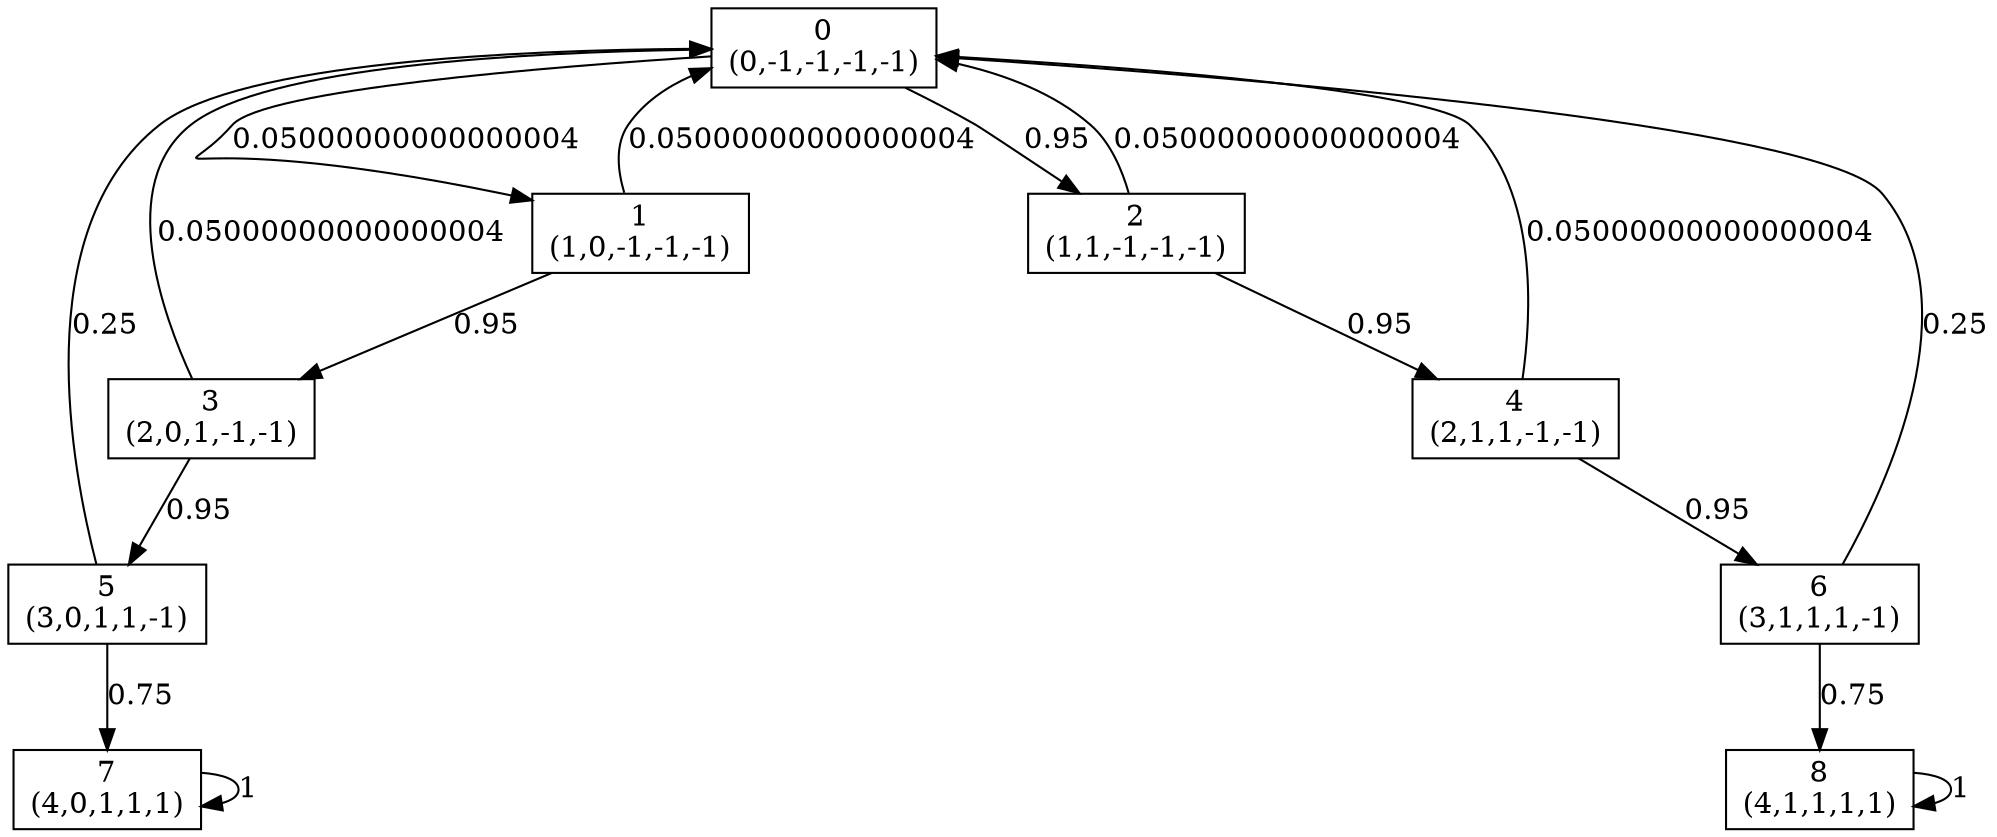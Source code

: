 digraph P {
node [shape=box];
0 -> 1 [ label="0.05000000000000004" ];
0 -> 2 [ label="0.95" ];
1 -> 0 [ label="0.05000000000000004" ];
1 -> 3 [ label="0.95" ];
2 -> 0 [ label="0.05000000000000004" ];
2 -> 4 [ label="0.95" ];
3 -> 0 [ label="0.05000000000000004" ];
3 -> 5 [ label="0.95" ];
4 -> 0 [ label="0.05000000000000004" ];
4 -> 6 [ label="0.95" ];
5 -> 0 [ label="0.25" ];
5 -> 7 [ label="0.75" ];
6 -> 0 [ label="0.25" ];
6 -> 8 [ label="0.75" ];
7 -> 7 [ label="1" ];
8 -> 8 [ label="1" ];
0 [label="0\n(0,-1,-1,-1,-1)"];
1 [label="1\n(1,0,-1,-1,-1)"];
2 [label="2\n(1,1,-1,-1,-1)"];
3 [label="3\n(2,0,1,-1,-1)"];
4 [label="4\n(2,1,1,-1,-1)"];
5 [label="5\n(3,0,1,1,-1)"];
6 [label="6\n(3,1,1,1,-1)"];
7 [label="7\n(4,0,1,1,1)"];
8 [label="8\n(4,1,1,1,1)"];
}
